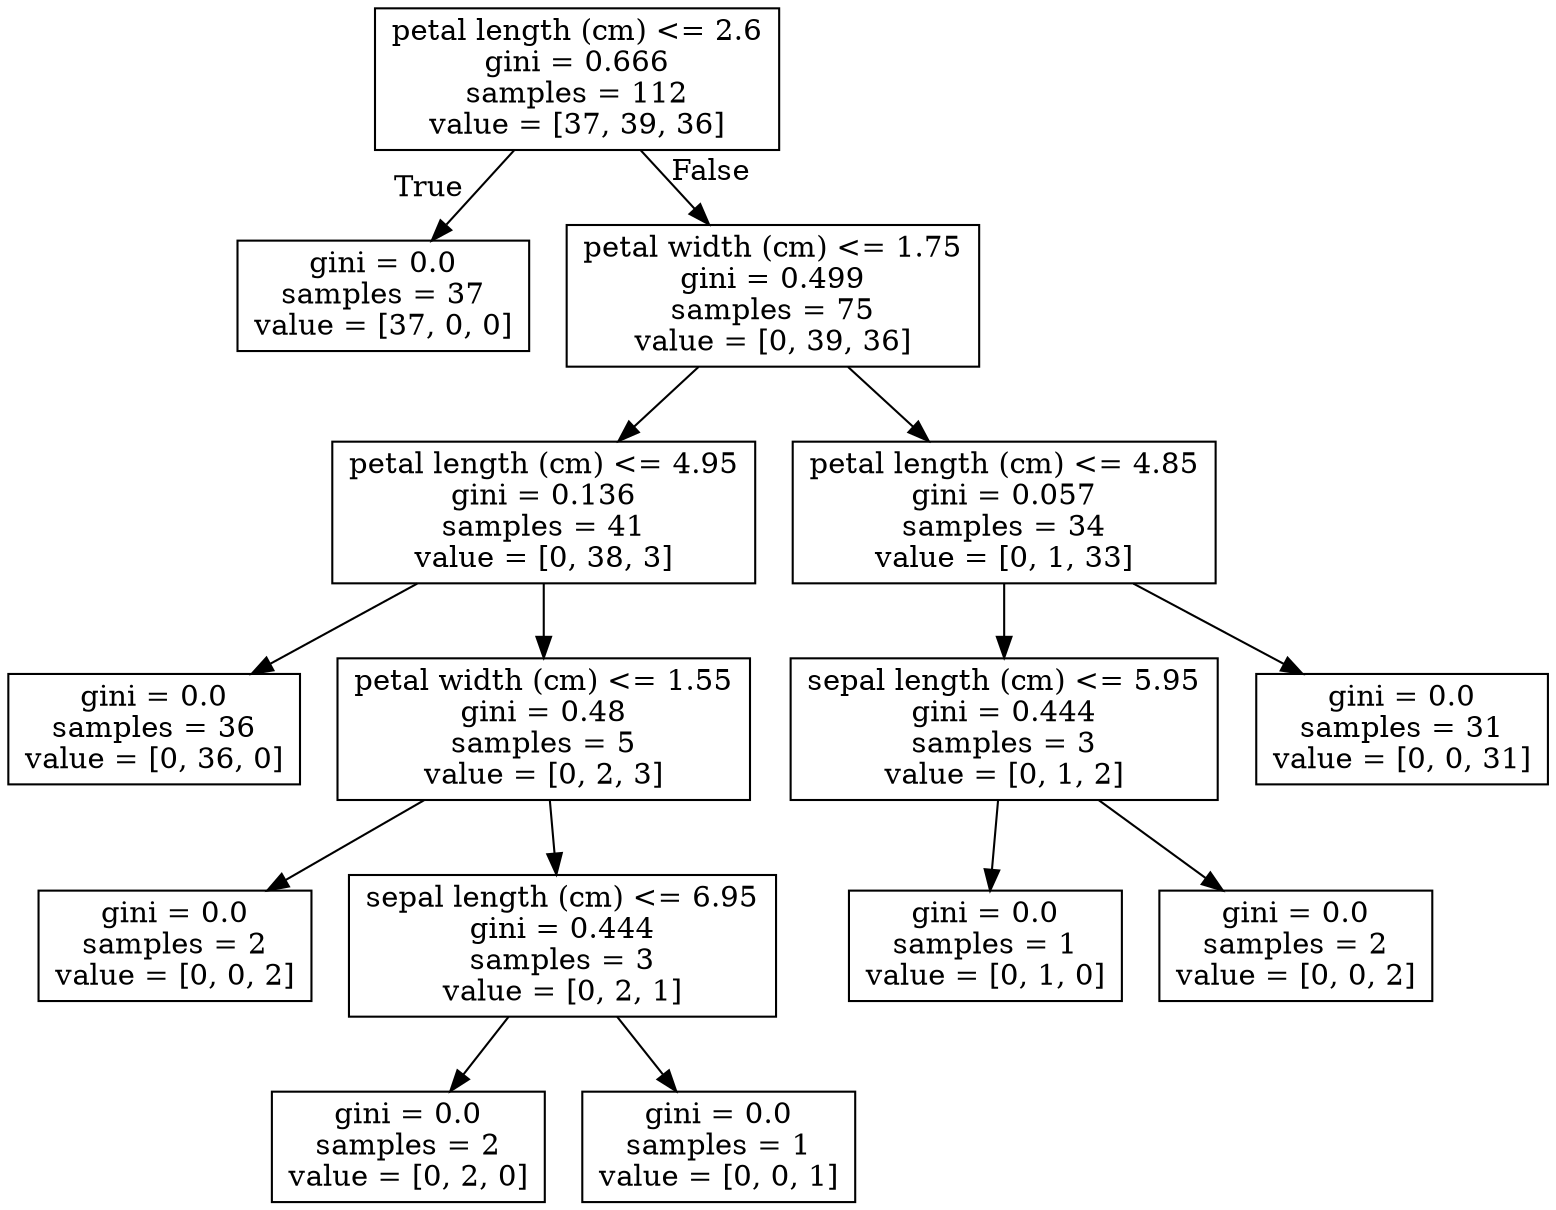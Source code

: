 digraph Tree {
node [shape=box] ;
0 [label="petal length (cm) <= 2.6\ngini = 0.666\nsamples = 112\nvalue = [37, 39, 36]"] ;
1 [label="gini = 0.0\nsamples = 37\nvalue = [37, 0, 0]"] ;
0 -> 1 [labeldistance=2.5, labelangle=45, headlabel="True"] ;
2 [label="petal width (cm) <= 1.75\ngini = 0.499\nsamples = 75\nvalue = [0, 39, 36]"] ;
0 -> 2 [labeldistance=2.5, labelangle=-45, headlabel="False"] ;
3 [label="petal length (cm) <= 4.95\ngini = 0.136\nsamples = 41\nvalue = [0, 38, 3]"] ;
2 -> 3 ;
4 [label="gini = 0.0\nsamples = 36\nvalue = [0, 36, 0]"] ;
3 -> 4 ;
5 [label="petal width (cm) <= 1.55\ngini = 0.48\nsamples = 5\nvalue = [0, 2, 3]"] ;
3 -> 5 ;
6 [label="gini = 0.0\nsamples = 2\nvalue = [0, 0, 2]"] ;
5 -> 6 ;
7 [label="sepal length (cm) <= 6.95\ngini = 0.444\nsamples = 3\nvalue = [0, 2, 1]"] ;
5 -> 7 ;
8 [label="gini = 0.0\nsamples = 2\nvalue = [0, 2, 0]"] ;
7 -> 8 ;
9 [label="gini = 0.0\nsamples = 1\nvalue = [0, 0, 1]"] ;
7 -> 9 ;
10 [label="petal length (cm) <= 4.85\ngini = 0.057\nsamples = 34\nvalue = [0, 1, 33]"] ;
2 -> 10 ;
11 [label="sepal length (cm) <= 5.95\ngini = 0.444\nsamples = 3\nvalue = [0, 1, 2]"] ;
10 -> 11 ;
12 [label="gini = 0.0\nsamples = 1\nvalue = [0, 1, 0]"] ;
11 -> 12 ;
13 [label="gini = 0.0\nsamples = 2\nvalue = [0, 0, 2]"] ;
11 -> 13 ;
14 [label="gini = 0.0\nsamples = 31\nvalue = [0, 0, 31]"] ;
10 -> 14 ;
}